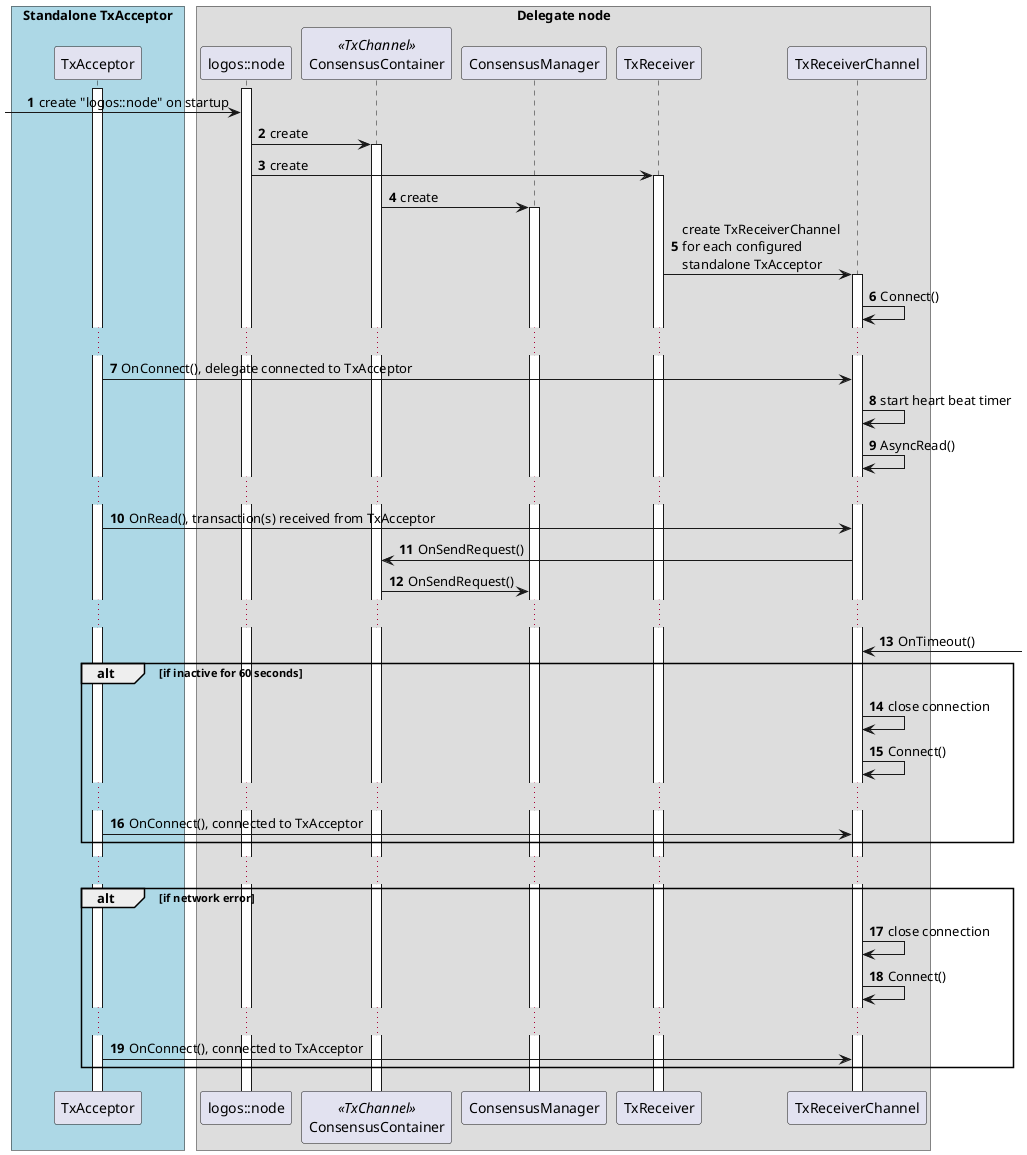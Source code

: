 @startuml
!pragma teoz true

autonumber

activate TxAcceptor

box "Standalone TxAcceptor" #LightBlue
    participant TxAcceptor
end box

'create "logos::node"
activate "logos::node"
[-> "logos::node" : create "logos::node" on startup

participant ConsensusContainer as CT <<TxChannel>>

box "Delegate node"
    participant "logos::node"
    participant CT
    participant ConsensusManager
    participant TxReceiver
    participant TxReceiverChannel
end box
"logos::node" -> CT : create
activate CT

"logos::node" -> TxReceiver : create
activate TxReceiver


CT -> ConsensusManager : create
activate ConsensusManager

TxReceiver -> TxReceiverChannel : create TxReceiverChannel\nfor each configured\nstandalone TxAcceptor
activate TxReceiverChannel
TxReceiverChannel -> TxReceiverChannel : Connect()
...
TxAcceptor -> TxReceiverChannel : OnConnect(), delegate connected to TxAcceptor
TxReceiverChannel -> TxReceiverChannel : start heart beat timer

TxReceiverChannel -> TxReceiverChannel : AsyncRead()
...
TxAcceptor -> TxReceiverChannel : OnRead(), transaction(s) received from TxAcceptor
TxReceiverChannel -> CT : OnSendRequest()
CT -> ConsensusManager : OnSendRequest()
...
]-> TxReceiverChannel : OnTimeout()
alt if inactive for 60 seconds
    TxReceiverChannel -> TxReceiverChannel : close connection
    TxReceiverChannel -> TxReceiverChannel : Connect()
    ...
    TxAcceptor -> TxReceiverChannel : OnConnect(), connected to TxAcceptor
end
...
alt if network error
    TxReceiverChannel -> TxReceiverChannel : close connection
    TxReceiverChannel -> TxReceiverChannel : Connect()
    ...
    TxAcceptor -> TxReceiverChannel : OnConnect(), connected to TxAcceptor
end

@enduml

